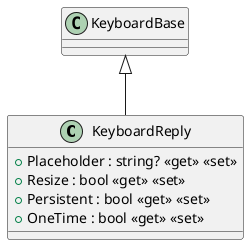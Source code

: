 @startuml
class KeyboardReply {
    + Placeholder : string? <<get>> <<set>>
    + Resize : bool <<get>> <<set>>
    + Persistent : bool <<get>> <<set>>
    + OneTime : bool <<get>> <<set>>
}
KeyboardBase <|-- KeyboardReply
@enduml
